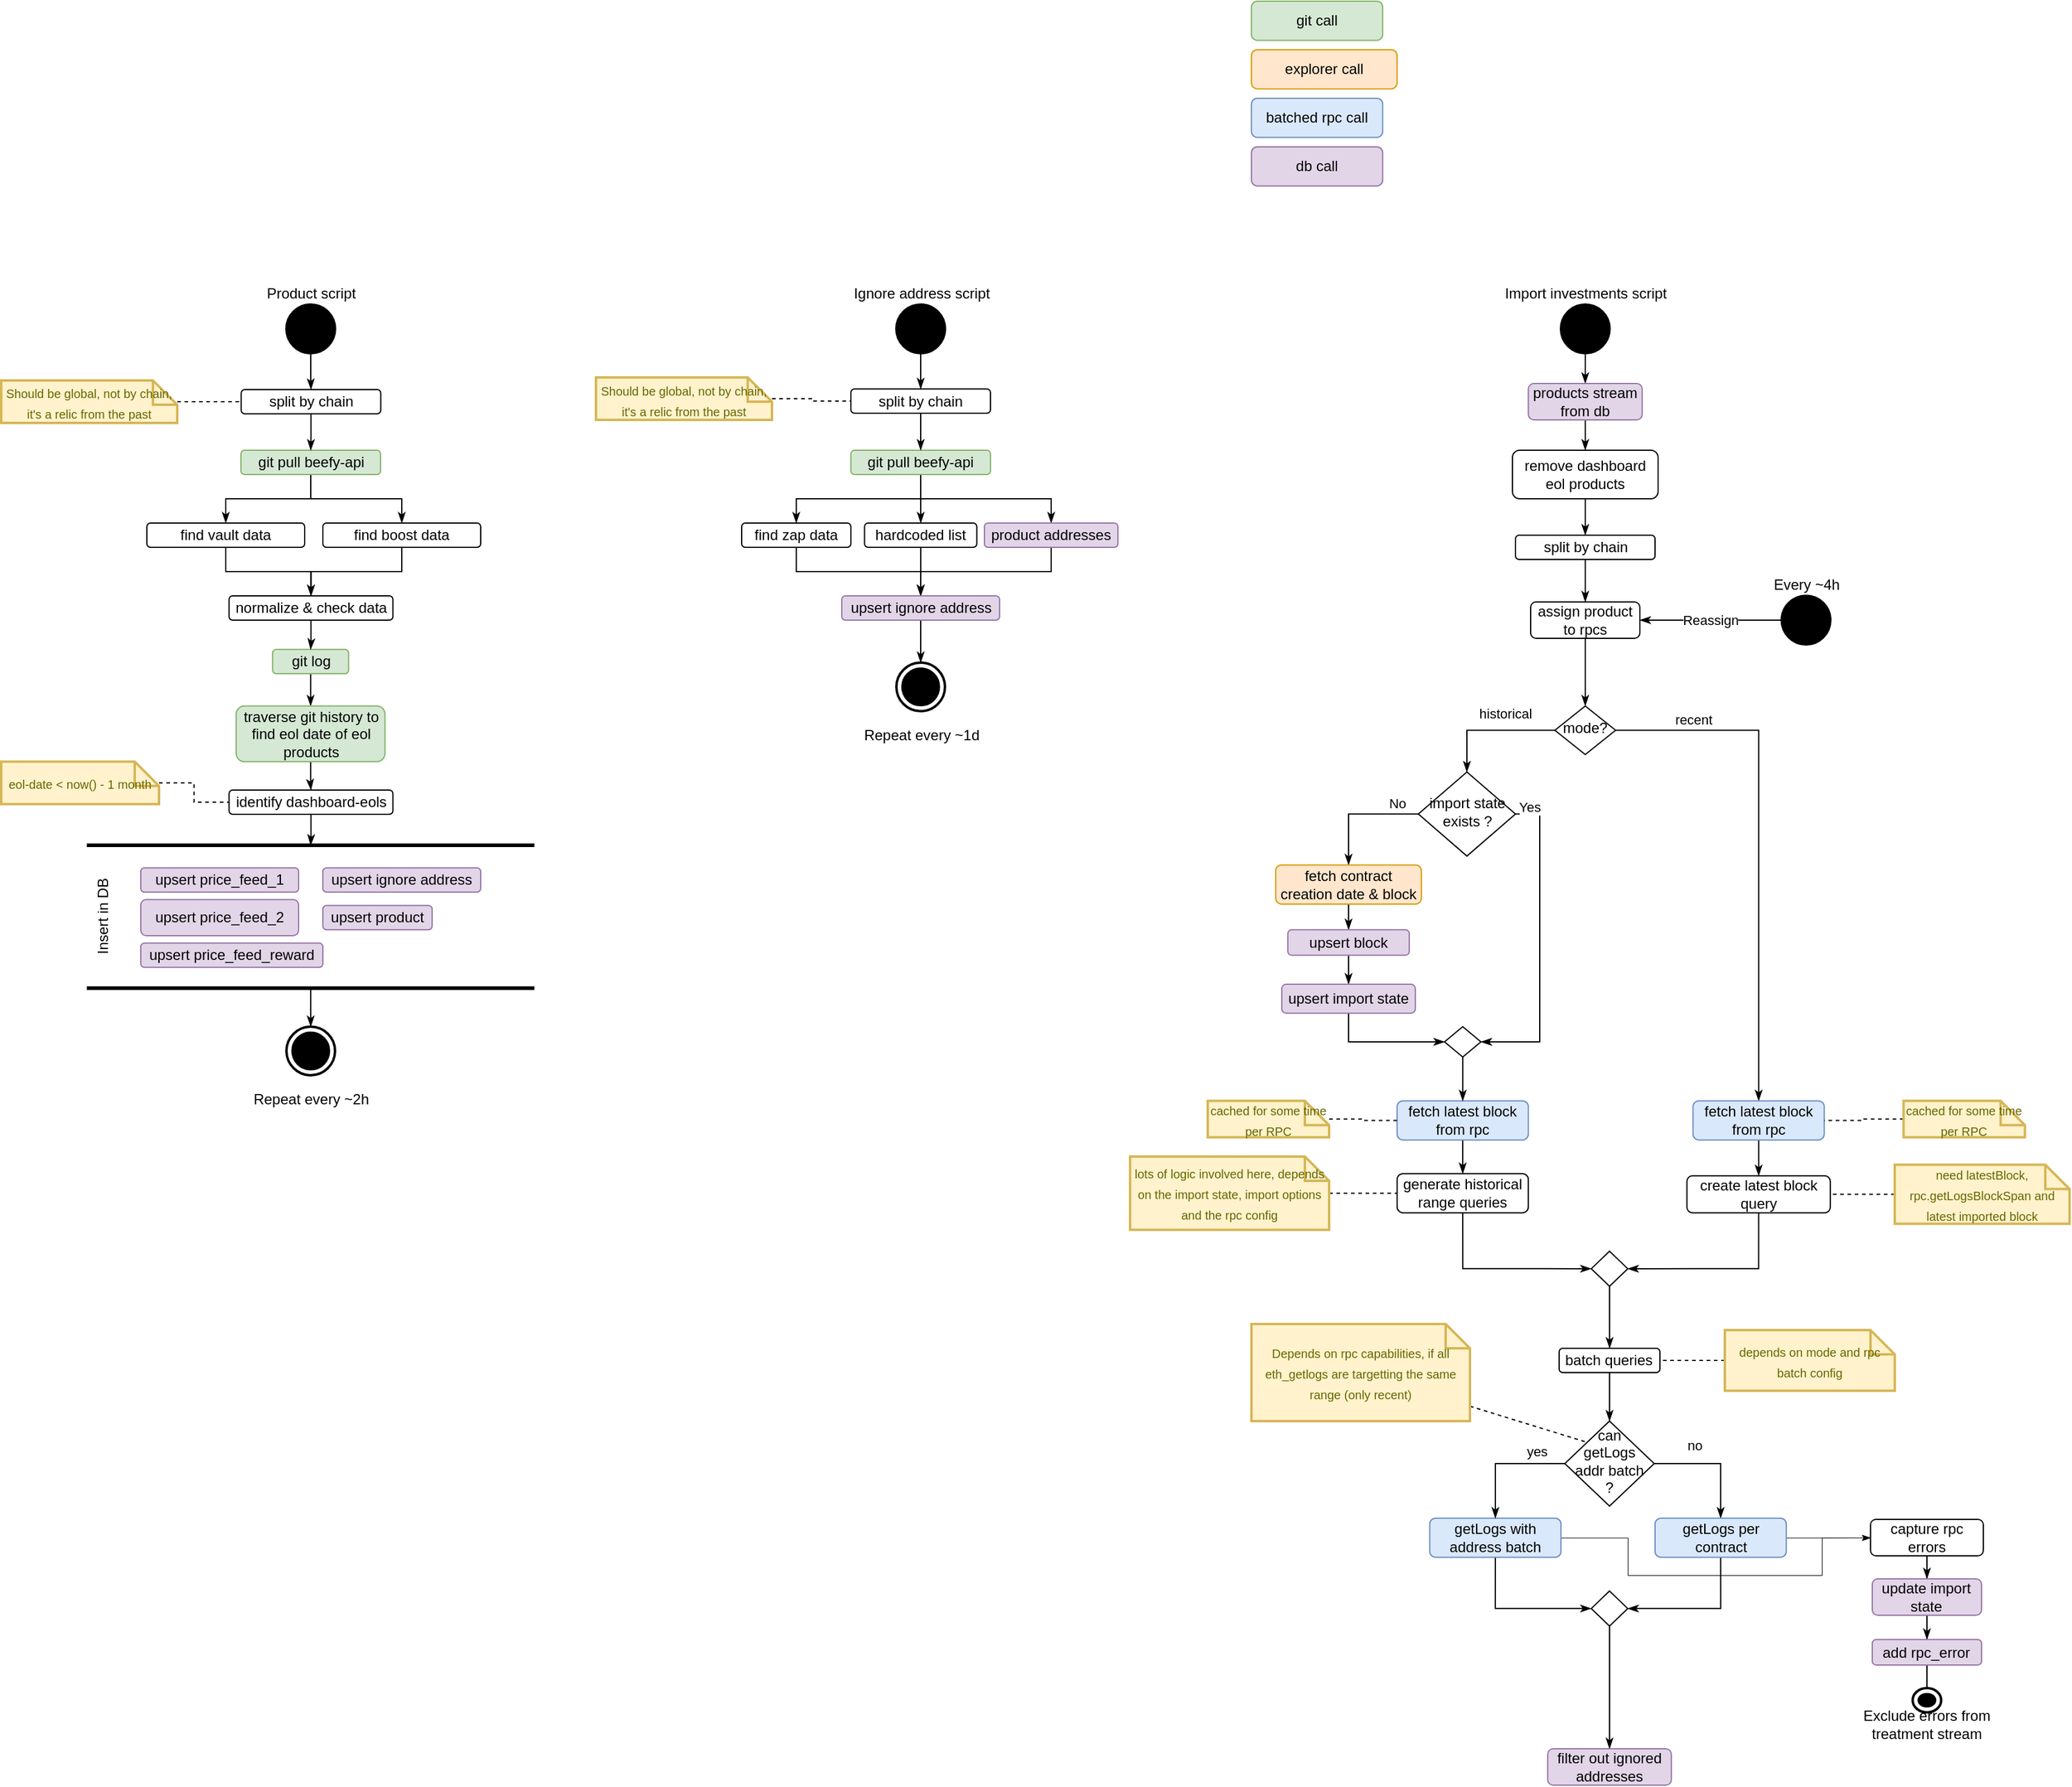 <mxfile version="21.2.1" type="github">
  <diagram id="C5RBs43oDa-KdzZeNtuy" name="Page-1">
    <mxGraphModel dx="1887" dy="1893" grid="1" gridSize="10" guides="1" tooltips="1" connect="1" arrows="1" fold="1" page="1" pageScale="1" pageWidth="827" pageHeight="1169" math="0" shadow="0">
      <root>
        <mxCell id="WIyWlLk6GJQsqaUBKTNV-0" />
        <mxCell id="WIyWlLk6GJQsqaUBKTNV-1" parent="WIyWlLk6GJQsqaUBKTNV-0" />
        <mxCell id="ZiqXiyuxJ9c71-WuivR--42" style="edgeStyle=orthogonalEdgeStyle;rounded=0;orthogonalLoop=1;jettySize=auto;html=1;endArrow=classicThin;endFill=1;" edge="1" parent="WIyWlLk6GJQsqaUBKTNV-1" source="ZiqXiyuxJ9c71-WuivR--5" target="ZiqXiyuxJ9c71-WuivR--52">
          <mxGeometry relative="1" as="geometry">
            <mxPoint x="80" y="80" as="targetPoint" />
          </mxGeometry>
        </mxCell>
        <mxCell id="ZiqXiyuxJ9c71-WuivR--5" value="Product script" style="shape=ellipse;html=1;fillColor=strokeColor;strokeWidth=2;verticalLabelPosition=top;verticalAlignment=top;perimeter=ellipsePerimeter;labelPosition=center;align=center;verticalAlign=bottom;" vertex="1" parent="WIyWlLk6GJQsqaUBKTNV-1">
          <mxGeometry x="-55" width="40" height="40" as="geometry" />
        </mxCell>
        <mxCell id="ZiqXiyuxJ9c71-WuivR--6" value="upsert product" style="rounded=1;whiteSpace=wrap;html=1;fontSize=12;glass=0;strokeWidth=1;shadow=0;fillColor=#e1d5e7;strokeColor=#9673a6;" vertex="1" parent="WIyWlLk6GJQsqaUBKTNV-1">
          <mxGeometry x="-25" y="495.12" width="90" height="20" as="geometry" />
        </mxCell>
        <mxCell id="ZiqXiyuxJ9c71-WuivR--87" style="edgeStyle=orthogonalEdgeStyle;shape=connector;rounded=0;orthogonalLoop=1;jettySize=auto;html=1;labelBackgroundColor=default;strokeColor=default;fontFamily=Helvetica;fontSize=11;fontColor=default;endArrow=classicThin;endFill=1;" edge="1" parent="WIyWlLk6GJQsqaUBKTNV-1" source="ZiqXiyuxJ9c71-WuivR--8" target="ZiqXiyuxJ9c71-WuivR--10">
          <mxGeometry relative="1" as="geometry" />
        </mxCell>
        <mxCell id="ZiqXiyuxJ9c71-WuivR--88" style="edgeStyle=orthogonalEdgeStyle;shape=connector;rounded=0;orthogonalLoop=1;jettySize=auto;html=1;labelBackgroundColor=default;strokeColor=default;fontFamily=Helvetica;fontSize=11;fontColor=default;endArrow=classicThin;endFill=1;" edge="1" parent="WIyWlLk6GJQsqaUBKTNV-1" source="ZiqXiyuxJ9c71-WuivR--8" target="ZiqXiyuxJ9c71-WuivR--27">
          <mxGeometry relative="1" as="geometry" />
        </mxCell>
        <mxCell id="ZiqXiyuxJ9c71-WuivR--8" value="git pull beefy-api" style="rounded=1;whiteSpace=wrap;html=1;fontSize=12;glass=0;strokeWidth=1;shadow=0;fillColor=#d5e8d4;strokeColor=#82b366;" vertex="1" parent="WIyWlLk6GJQsqaUBKTNV-1">
          <mxGeometry x="-92.5" y="120" width="115" height="20" as="geometry" />
        </mxCell>
        <mxCell id="ZiqXiyuxJ9c71-WuivR--94" style="edgeStyle=orthogonalEdgeStyle;shape=connector;rounded=0;orthogonalLoop=1;jettySize=auto;html=1;labelBackgroundColor=default;strokeColor=default;fontFamily=Helvetica;fontSize=11;fontColor=default;endArrow=classicThin;endFill=1;" edge="1" parent="WIyWlLk6GJQsqaUBKTNV-1" source="ZiqXiyuxJ9c71-WuivR--10" target="ZiqXiyuxJ9c71-WuivR--90">
          <mxGeometry relative="1" as="geometry" />
        </mxCell>
        <mxCell id="ZiqXiyuxJ9c71-WuivR--10" value="find vault data" style="rounded=1;whiteSpace=wrap;html=1;fontSize=12;glass=0;strokeWidth=1;shadow=0;" vertex="1" parent="WIyWlLk6GJQsqaUBKTNV-1">
          <mxGeometry x="-170" y="180" width="130" height="20" as="geometry" />
        </mxCell>
        <mxCell id="ZiqXiyuxJ9c71-WuivR--16" value="upsert&amp;nbsp;price_feed_1" style="rounded=1;whiteSpace=wrap;html=1;fontSize=12;glass=0;strokeWidth=1;shadow=0;fillColor=#e1d5e7;strokeColor=#9673a6;" vertex="1" parent="WIyWlLk6GJQsqaUBKTNV-1">
          <mxGeometry x="-175" y="464.12" width="130" height="20" as="geometry" />
        </mxCell>
        <mxCell id="ZiqXiyuxJ9c71-WuivR--41" style="edgeStyle=orthogonalEdgeStyle;rounded=0;orthogonalLoop=1;jettySize=auto;html=1;endArrow=classicThin;endFill=1;" edge="1" parent="WIyWlLk6GJQsqaUBKTNV-1" source="ZiqXiyuxJ9c71-WuivR--19" target="ZiqXiyuxJ9c71-WuivR--39">
          <mxGeometry relative="1" as="geometry" />
        </mxCell>
        <mxCell id="ZiqXiyuxJ9c71-WuivR--19" value="Insert in DB" style="html=1;shape=mxgraph.sysml.actPart;strokeWidth=3;verticalAlign=top;rotation=-90;whiteSpace=wrap;" vertex="1" parent="WIyWlLk6GJQsqaUBKTNV-1">
          <mxGeometry x="-93.94" y="320" width="117.65" height="368.75" as="geometry" />
        </mxCell>
        <mxCell id="ZiqXiyuxJ9c71-WuivR--20" value="upsert&amp;nbsp;price_feed_2" style="rounded=1;whiteSpace=wrap;html=1;fontSize=12;glass=0;strokeWidth=1;shadow=0;fillColor=#e1d5e7;strokeColor=#9673a6;" vertex="1" parent="WIyWlLk6GJQsqaUBKTNV-1">
          <mxGeometry x="-175" y="490.24" width="130" height="29.76" as="geometry" />
        </mxCell>
        <mxCell id="ZiqXiyuxJ9c71-WuivR--23" value="upsert price_feed_reward" style="rounded=1;whiteSpace=wrap;html=1;fontSize=12;glass=0;strokeWidth=1;shadow=0;fillColor=#e1d5e7;strokeColor=#9673a6;" vertex="1" parent="WIyWlLk6GJQsqaUBKTNV-1">
          <mxGeometry x="-175" y="526.12" width="150" height="20" as="geometry" />
        </mxCell>
        <mxCell id="ZiqXiyuxJ9c71-WuivR--24" value="upsert ignore address" style="rounded=1;whiteSpace=wrap;html=1;fontSize=12;glass=0;strokeWidth=1;shadow=0;fillColor=#e1d5e7;strokeColor=#9673a6;" vertex="1" parent="WIyWlLk6GJQsqaUBKTNV-1">
          <mxGeometry x="-25" y="464.12" width="130" height="20" as="geometry" />
        </mxCell>
        <mxCell id="ZiqXiyuxJ9c71-WuivR--93" style="edgeStyle=orthogonalEdgeStyle;shape=connector;rounded=0;orthogonalLoop=1;jettySize=auto;html=1;labelBackgroundColor=default;strokeColor=default;fontFamily=Helvetica;fontSize=11;fontColor=default;endArrow=classicThin;endFill=1;" edge="1" parent="WIyWlLk6GJQsqaUBKTNV-1" source="ZiqXiyuxJ9c71-WuivR--27" target="ZiqXiyuxJ9c71-WuivR--90">
          <mxGeometry relative="1" as="geometry" />
        </mxCell>
        <mxCell id="ZiqXiyuxJ9c71-WuivR--27" value="find boost data" style="rounded=1;whiteSpace=wrap;html=1;fontSize=12;glass=0;strokeWidth=1;shadow=0;" vertex="1" parent="WIyWlLk6GJQsqaUBKTNV-1">
          <mxGeometry x="-25" y="180" width="130" height="20" as="geometry" />
        </mxCell>
        <mxCell id="ZiqXiyuxJ9c71-WuivR--40" style="edgeStyle=orthogonalEdgeStyle;rounded=0;orthogonalLoop=1;jettySize=auto;html=1;endArrow=classicThin;endFill=1;" edge="1" parent="WIyWlLk6GJQsqaUBKTNV-1" source="ZiqXiyuxJ9c71-WuivR--89" target="ZiqXiyuxJ9c71-WuivR--78">
          <mxGeometry relative="1" as="geometry">
            <mxPoint x="-35" y="350" as="sourcePoint" />
          </mxGeometry>
        </mxCell>
        <mxCell id="ZiqXiyuxJ9c71-WuivR--39" value="Repeat every ~2h" style="html=1;shape=mxgraph.sysml.actFinal;strokeWidth=2;verticalLabelPosition=bottom;verticalAlignment=top;" vertex="1" parent="WIyWlLk6GJQsqaUBKTNV-1">
          <mxGeometry x="-55.0" y="595" width="40" height="40" as="geometry" />
        </mxCell>
        <mxCell id="ZiqXiyuxJ9c71-WuivR--57" style="edgeStyle=orthogonalEdgeStyle;rounded=0;orthogonalLoop=1;jettySize=auto;html=1;endArrow=classicThin;endFill=1;" edge="1" parent="WIyWlLk6GJQsqaUBKTNV-1" source="ZiqXiyuxJ9c71-WuivR--45" target="ZiqXiyuxJ9c71-WuivR--54">
          <mxGeometry relative="1" as="geometry" />
        </mxCell>
        <mxCell id="ZiqXiyuxJ9c71-WuivR--45" value="Ignore address script" style="shape=ellipse;html=1;fillColor=strokeColor;strokeWidth=2;verticalLabelPosition=top;verticalAlignment=top;perimeter=ellipsePerimeter;labelPosition=center;align=center;verticalAlign=bottom;" vertex="1" parent="WIyWlLk6GJQsqaUBKTNV-1">
          <mxGeometry x="447.5" width="40" height="40" as="geometry" />
        </mxCell>
        <mxCell id="ZiqXiyuxJ9c71-WuivR--61" style="edgeStyle=orthogonalEdgeStyle;shape=connector;rounded=0;orthogonalLoop=1;jettySize=auto;html=1;labelBackgroundColor=default;strokeColor=default;fontFamily=Helvetica;fontSize=11;fontColor=default;endArrow=classicThin;endFill=1;" edge="1" parent="WIyWlLk6GJQsqaUBKTNV-1" source="ZiqXiyuxJ9c71-WuivR--46" target="ZiqXiyuxJ9c71-WuivR--59">
          <mxGeometry relative="1" as="geometry" />
        </mxCell>
        <mxCell id="ZiqXiyuxJ9c71-WuivR--62" style="edgeStyle=orthogonalEdgeStyle;shape=connector;rounded=0;orthogonalLoop=1;jettySize=auto;html=1;labelBackgroundColor=default;strokeColor=default;fontFamily=Helvetica;fontSize=11;fontColor=default;endArrow=classicThin;endFill=1;" edge="1" parent="WIyWlLk6GJQsqaUBKTNV-1" source="ZiqXiyuxJ9c71-WuivR--46" target="ZiqXiyuxJ9c71-WuivR--60">
          <mxGeometry relative="1" as="geometry" />
        </mxCell>
        <mxCell id="ZiqXiyuxJ9c71-WuivR--64" style="edgeStyle=orthogonalEdgeStyle;shape=connector;rounded=0;orthogonalLoop=1;jettySize=auto;html=1;labelBackgroundColor=default;strokeColor=default;fontFamily=Helvetica;fontSize=11;fontColor=default;endArrow=classicThin;endFill=1;" edge="1" parent="WIyWlLk6GJQsqaUBKTNV-1" source="ZiqXiyuxJ9c71-WuivR--46" target="ZiqXiyuxJ9c71-WuivR--63">
          <mxGeometry relative="1" as="geometry" />
        </mxCell>
        <mxCell id="ZiqXiyuxJ9c71-WuivR--46" value="git pull beefy-api" style="rounded=1;whiteSpace=wrap;html=1;fontSize=12;glass=0;strokeWidth=1;shadow=0;fillColor=#d5e8d4;strokeColor=#82b366;" vertex="1" parent="WIyWlLk6GJQsqaUBKTNV-1">
          <mxGeometry x="410" y="120" width="115" height="20" as="geometry" />
        </mxCell>
        <mxCell id="ZiqXiyuxJ9c71-WuivR--51" style="edgeStyle=orthogonalEdgeStyle;rounded=0;orthogonalLoop=1;jettySize=auto;html=1;endArrow=none;endFill=0;dashed=1;" edge="1" parent="WIyWlLk6GJQsqaUBKTNV-1" source="ZiqXiyuxJ9c71-WuivR--131" target="ZiqXiyuxJ9c71-WuivR--52">
          <mxGeometry relative="1" as="geometry">
            <mxPoint x="-140" y="79.5" as="sourcePoint" />
            <mxPoint x="-303.6" y="272.805" as="targetPoint" />
          </mxGeometry>
        </mxCell>
        <mxCell id="ZiqXiyuxJ9c71-WuivR--53" style="edgeStyle=orthogonalEdgeStyle;rounded=0;orthogonalLoop=1;jettySize=auto;html=1;endArrow=classicThin;endFill=1;" edge="1" parent="WIyWlLk6GJQsqaUBKTNV-1" source="ZiqXiyuxJ9c71-WuivR--52" target="ZiqXiyuxJ9c71-WuivR--8">
          <mxGeometry relative="1" as="geometry" />
        </mxCell>
        <mxCell id="ZiqXiyuxJ9c71-WuivR--52" value="split by chain" style="rounded=1;whiteSpace=wrap;html=1;fontSize=12;glass=0;strokeWidth=1;shadow=0;" vertex="1" parent="WIyWlLk6GJQsqaUBKTNV-1">
          <mxGeometry x="-92.29" y="70" width="115" height="20" as="geometry" />
        </mxCell>
        <mxCell id="ZiqXiyuxJ9c71-WuivR--58" style="edgeStyle=orthogonalEdgeStyle;rounded=0;orthogonalLoop=1;jettySize=auto;html=1;endArrow=classicThin;endFill=1;" edge="1" parent="WIyWlLk6GJQsqaUBKTNV-1" source="ZiqXiyuxJ9c71-WuivR--54" target="ZiqXiyuxJ9c71-WuivR--46">
          <mxGeometry relative="1" as="geometry" />
        </mxCell>
        <mxCell id="ZiqXiyuxJ9c71-WuivR--54" value="split by chain" style="rounded=1;whiteSpace=wrap;html=1;fontSize=12;glass=0;strokeWidth=1;shadow=0;" vertex="1" parent="WIyWlLk6GJQsqaUBKTNV-1">
          <mxGeometry x="410" y="69.5" width="115" height="20" as="geometry" />
        </mxCell>
        <mxCell id="ZiqXiyuxJ9c71-WuivR--56" style="edgeStyle=orthogonalEdgeStyle;rounded=0;orthogonalLoop=1;jettySize=auto;html=1;endArrow=none;endFill=0;dashed=1;" edge="1" parent="WIyWlLk6GJQsqaUBKTNV-1" source="ZiqXiyuxJ9c71-WuivR--133" target="ZiqXiyuxJ9c71-WuivR--54">
          <mxGeometry relative="1" as="geometry">
            <mxPoint x="380" y="79.5" as="sourcePoint" />
          </mxGeometry>
        </mxCell>
        <mxCell id="ZiqXiyuxJ9c71-WuivR--66" style="edgeStyle=orthogonalEdgeStyle;shape=connector;rounded=0;orthogonalLoop=1;jettySize=auto;html=1;labelBackgroundColor=default;strokeColor=default;fontFamily=Helvetica;fontSize=11;fontColor=default;endArrow=classicThin;endFill=1;" edge="1" parent="WIyWlLk6GJQsqaUBKTNV-1" source="ZiqXiyuxJ9c71-WuivR--59" target="ZiqXiyuxJ9c71-WuivR--65">
          <mxGeometry relative="1" as="geometry" />
        </mxCell>
        <mxCell id="ZiqXiyuxJ9c71-WuivR--59" value="find zap data" style="rounded=1;whiteSpace=wrap;html=1;fontSize=12;glass=0;strokeWidth=1;shadow=0;" vertex="1" parent="WIyWlLk6GJQsqaUBKTNV-1">
          <mxGeometry x="320" y="180" width="90" height="20" as="geometry" />
        </mxCell>
        <mxCell id="ZiqXiyuxJ9c71-WuivR--67" style="edgeStyle=orthogonalEdgeStyle;shape=connector;rounded=0;orthogonalLoop=1;jettySize=auto;html=1;labelBackgroundColor=default;strokeColor=default;fontFamily=Helvetica;fontSize=11;fontColor=default;endArrow=classicThin;endFill=1;" edge="1" parent="WIyWlLk6GJQsqaUBKTNV-1" source="ZiqXiyuxJ9c71-WuivR--60" target="ZiqXiyuxJ9c71-WuivR--65">
          <mxGeometry relative="1" as="geometry" />
        </mxCell>
        <mxCell id="ZiqXiyuxJ9c71-WuivR--60" value="hardcoded list" style="rounded=1;whiteSpace=wrap;html=1;fontSize=12;glass=0;strokeWidth=1;shadow=0;" vertex="1" parent="WIyWlLk6GJQsqaUBKTNV-1">
          <mxGeometry x="421.25" y="180" width="92.5" height="20" as="geometry" />
        </mxCell>
        <mxCell id="ZiqXiyuxJ9c71-WuivR--68" style="edgeStyle=orthogonalEdgeStyle;shape=connector;rounded=0;orthogonalLoop=1;jettySize=auto;html=1;labelBackgroundColor=default;strokeColor=default;fontFamily=Helvetica;fontSize=11;fontColor=default;endArrow=classicThin;endFill=1;" edge="1" parent="WIyWlLk6GJQsqaUBKTNV-1" source="ZiqXiyuxJ9c71-WuivR--63" target="ZiqXiyuxJ9c71-WuivR--65">
          <mxGeometry relative="1" as="geometry" />
        </mxCell>
        <mxCell id="ZiqXiyuxJ9c71-WuivR--63" value="product addresses" style="rounded=1;whiteSpace=wrap;html=1;fontSize=12;glass=0;strokeWidth=1;shadow=0;fillColor=#e1d5e7;strokeColor=#9673a6;" vertex="1" parent="WIyWlLk6GJQsqaUBKTNV-1">
          <mxGeometry x="520" y="180" width="110" height="20" as="geometry" />
        </mxCell>
        <mxCell id="ZiqXiyuxJ9c71-WuivR--70" style="edgeStyle=orthogonalEdgeStyle;shape=connector;rounded=0;orthogonalLoop=1;jettySize=auto;html=1;labelBackgroundColor=default;strokeColor=default;fontFamily=Helvetica;fontSize=11;fontColor=default;endArrow=classicThin;endFill=1;" edge="1" parent="WIyWlLk6GJQsqaUBKTNV-1" source="ZiqXiyuxJ9c71-WuivR--65" target="ZiqXiyuxJ9c71-WuivR--69">
          <mxGeometry relative="1" as="geometry" />
        </mxCell>
        <mxCell id="ZiqXiyuxJ9c71-WuivR--65" value="upsert ignore address" style="rounded=1;whiteSpace=wrap;html=1;fontSize=12;glass=0;strokeWidth=1;shadow=0;fillColor=#e1d5e7;strokeColor=#9673a6;" vertex="1" parent="WIyWlLk6GJQsqaUBKTNV-1">
          <mxGeometry x="402.5" y="240" width="130" height="20" as="geometry" />
        </mxCell>
        <mxCell id="ZiqXiyuxJ9c71-WuivR--69" value="Repeat every ~1d" style="html=1;shape=mxgraph.sysml.actFinal;strokeWidth=2;verticalLabelPosition=bottom;verticalAlignment=top;" vertex="1" parent="WIyWlLk6GJQsqaUBKTNV-1">
          <mxGeometry x="447.5" y="295" width="40" height="40" as="geometry" />
        </mxCell>
        <mxCell id="ZiqXiyuxJ9c71-WuivR--95" style="edgeStyle=orthogonalEdgeStyle;shape=connector;rounded=0;orthogonalLoop=1;jettySize=auto;html=1;labelBackgroundColor=default;strokeColor=default;fontFamily=Helvetica;fontSize=11;fontColor=default;endArrow=classicThin;endFill=1;" edge="1" parent="WIyWlLk6GJQsqaUBKTNV-1" source="ZiqXiyuxJ9c71-WuivR--73" target="ZiqXiyuxJ9c71-WuivR--75">
          <mxGeometry relative="1" as="geometry" />
        </mxCell>
        <mxCell id="ZiqXiyuxJ9c71-WuivR--73" value="Import investments script" style="shape=ellipse;html=1;fillColor=strokeColor;strokeWidth=2;verticalLabelPosition=top;verticalAlignment=top;perimeter=ellipsePerimeter;labelPosition=center;align=center;verticalAlign=bottom;" vertex="1" parent="WIyWlLk6GJQsqaUBKTNV-1">
          <mxGeometry x="995" width="40" height="40" as="geometry" />
        </mxCell>
        <mxCell id="ZiqXiyuxJ9c71-WuivR--101" value="historical" style="edgeStyle=orthogonalEdgeStyle;shape=connector;rounded=0;orthogonalLoop=1;jettySize=auto;html=1;labelBackgroundColor=default;strokeColor=default;fontFamily=Helvetica;fontSize=11;fontColor=default;endArrow=classicThin;endFill=1;" edge="1" parent="WIyWlLk6GJQsqaUBKTNV-1" source="ZiqXiyuxJ9c71-WuivR--74" target="ZiqXiyuxJ9c71-WuivR--98">
          <mxGeometry x="-0.235" y="-14" relative="1" as="geometry">
            <mxPoint as="offset" />
          </mxGeometry>
        </mxCell>
        <mxCell id="ZiqXiyuxJ9c71-WuivR--102" style="edgeStyle=orthogonalEdgeStyle;shape=connector;rounded=0;orthogonalLoop=1;jettySize=auto;html=1;labelBackgroundColor=default;strokeColor=default;fontFamily=Helvetica;fontSize=11;fontColor=default;endArrow=classicThin;endFill=1;" edge="1" parent="WIyWlLk6GJQsqaUBKTNV-1" source="ZiqXiyuxJ9c71-WuivR--74" target="ZiqXiyuxJ9c71-WuivR--119">
          <mxGeometry relative="1" as="geometry">
            <mxPoint x="1150" y="370.74" as="targetPoint" />
          </mxGeometry>
        </mxCell>
        <mxCell id="ZiqXiyuxJ9c71-WuivR--105" value="recent" style="edgeLabel;html=1;align=center;verticalAlign=middle;resizable=0;points=[];fontSize=11;fontFamily=Helvetica;fontColor=default;" vertex="1" connectable="0" parent="ZiqXiyuxJ9c71-WuivR--102">
          <mxGeometry x="-0.295" y="-3" relative="1" as="geometry">
            <mxPoint x="-51" y="-40" as="offset" />
          </mxGeometry>
        </mxCell>
        <mxCell id="ZiqXiyuxJ9c71-WuivR--74" value="mode?" style="rhombus;whiteSpace=wrap;html=1;shadow=0;fontFamily=Helvetica;fontSize=12;align=center;strokeWidth=1;spacing=6;spacingTop=-4;" vertex="1" parent="WIyWlLk6GJQsqaUBKTNV-1">
          <mxGeometry x="990" y="330.74" width="50" height="40" as="geometry" />
        </mxCell>
        <mxCell id="ZiqXiyuxJ9c71-WuivR--96" style="edgeStyle=orthogonalEdgeStyle;shape=connector;rounded=0;orthogonalLoop=1;jettySize=auto;html=1;labelBackgroundColor=default;strokeColor=default;fontFamily=Helvetica;fontSize=11;fontColor=default;endArrow=classicThin;endFill=1;" edge="1" parent="WIyWlLk6GJQsqaUBKTNV-1" source="ZiqXiyuxJ9c71-WuivR--75" target="ZiqXiyuxJ9c71-WuivR--77">
          <mxGeometry relative="1" as="geometry" />
        </mxCell>
        <mxCell id="ZiqXiyuxJ9c71-WuivR--75" value="products stream from db" style="rounded=1;whiteSpace=wrap;html=1;fontSize=12;glass=0;strokeWidth=1;shadow=0;fillColor=#e1d5e7;strokeColor=#9673a6;" vertex="1" parent="WIyWlLk6GJQsqaUBKTNV-1">
          <mxGeometry x="968.13" y="65" width="93.75" height="30" as="geometry" />
        </mxCell>
        <mxCell id="ZiqXiyuxJ9c71-WuivR--100" style="edgeStyle=orthogonalEdgeStyle;shape=connector;rounded=0;orthogonalLoop=1;jettySize=auto;html=1;labelBackgroundColor=default;strokeColor=default;fontFamily=Helvetica;fontSize=11;fontColor=default;endArrow=classicThin;endFill=1;" edge="1" parent="WIyWlLk6GJQsqaUBKTNV-1" source="ZiqXiyuxJ9c71-WuivR--76" target="ZiqXiyuxJ9c71-WuivR--112">
          <mxGeometry relative="1" as="geometry" />
        </mxCell>
        <mxCell id="ZiqXiyuxJ9c71-WuivR--76" value="split by chain" style="rounded=1;whiteSpace=wrap;html=1;fontSize=12;glass=0;strokeWidth=1;shadow=0;" vertex="1" parent="WIyWlLk6GJQsqaUBKTNV-1">
          <mxGeometry x="957.51" y="190" width="115" height="20" as="geometry" />
        </mxCell>
        <mxCell id="ZiqXiyuxJ9c71-WuivR--97" style="edgeStyle=orthogonalEdgeStyle;shape=connector;rounded=0;orthogonalLoop=1;jettySize=auto;html=1;labelBackgroundColor=default;strokeColor=default;fontFamily=Helvetica;fontSize=11;fontColor=default;endArrow=classicThin;endFill=1;" edge="1" parent="WIyWlLk6GJQsqaUBKTNV-1" source="ZiqXiyuxJ9c71-WuivR--77" target="ZiqXiyuxJ9c71-WuivR--76">
          <mxGeometry relative="1" as="geometry" />
        </mxCell>
        <mxCell id="ZiqXiyuxJ9c71-WuivR--77" value="remove dashboard eol products" style="rounded=1;whiteSpace=wrap;html=1;fontSize=12;glass=0;strokeWidth=1;shadow=0;" vertex="1" parent="WIyWlLk6GJQsqaUBKTNV-1">
          <mxGeometry x="955" y="120" width="120" height="40" as="geometry" />
        </mxCell>
        <mxCell id="ZiqXiyuxJ9c71-WuivR--79" style="edgeStyle=orthogonalEdgeStyle;shape=connector;rounded=0;orthogonalLoop=1;jettySize=auto;html=1;labelBackgroundColor=default;strokeColor=default;fontFamily=Helvetica;fontSize=11;fontColor=default;endArrow=classicThin;endFill=1;" edge="1" parent="WIyWlLk6GJQsqaUBKTNV-1" source="ZiqXiyuxJ9c71-WuivR--78" target="ZiqXiyuxJ9c71-WuivR--19">
          <mxGeometry relative="1" as="geometry" />
        </mxCell>
        <mxCell id="ZiqXiyuxJ9c71-WuivR--78" value="identify dashboard-eols" style="rounded=1;whiteSpace=wrap;html=1;fontSize=12;glass=0;strokeWidth=1;shadow=0;" vertex="1" parent="WIyWlLk6GJQsqaUBKTNV-1">
          <mxGeometry x="-102.29" y="400" width="135" height="20" as="geometry" />
        </mxCell>
        <mxCell id="ZiqXiyuxJ9c71-WuivR--81" style="edgeStyle=orthogonalEdgeStyle;shape=connector;rounded=0;orthogonalLoop=1;jettySize=auto;html=1;labelBackgroundColor=default;strokeColor=default;fontFamily=Helvetica;fontSize=11;fontColor=default;endArrow=none;endFill=0;dashed=1;" edge="1" parent="WIyWlLk6GJQsqaUBKTNV-1" source="ZiqXiyuxJ9c71-WuivR--80" target="ZiqXiyuxJ9c71-WuivR--78">
          <mxGeometry relative="1" as="geometry" />
        </mxCell>
        <mxCell id="ZiqXiyuxJ9c71-WuivR--80" value="&lt;font size=&quot;1&quot;&gt;eol-date &amp;lt; now() - 1 month&lt;/font&gt;" style="shape=note;strokeWidth=2;fontSize=14;size=20;whiteSpace=wrap;html=1;fillColor=#fff2cc;strokeColor=#d6b656;fontColor=#666600;" vertex="1" parent="WIyWlLk6GJQsqaUBKTNV-1">
          <mxGeometry x="-290" y="376.62" width="130" height="35" as="geometry" />
        </mxCell>
        <mxCell id="ZiqXiyuxJ9c71-WuivR--91" style="edgeStyle=orthogonalEdgeStyle;shape=connector;rounded=0;orthogonalLoop=1;jettySize=auto;html=1;labelBackgroundColor=default;strokeColor=default;fontFamily=Helvetica;fontSize=11;fontColor=default;endArrow=classicThin;endFill=1;" edge="1" parent="WIyWlLk6GJQsqaUBKTNV-1" source="ZiqXiyuxJ9c71-WuivR--86" target="ZiqXiyuxJ9c71-WuivR--89">
          <mxGeometry relative="1" as="geometry" />
        </mxCell>
        <mxCell id="ZiqXiyuxJ9c71-WuivR--86" value="git log" style="rounded=1;whiteSpace=wrap;html=1;fontSize=12;glass=0;strokeWidth=1;shadow=0;fillColor=#d5e8d4;strokeColor=#82b366;" vertex="1" parent="WIyWlLk6GJQsqaUBKTNV-1">
          <mxGeometry x="-66.43" y="284.12" width="62.62" height="20" as="geometry" />
        </mxCell>
        <mxCell id="ZiqXiyuxJ9c71-WuivR--89" value="traverse git history to find eol date of eol products" style="rounded=1;whiteSpace=wrap;html=1;fontSize=12;glass=0;strokeWidth=1;shadow=0;fillColor=#d5e8d4;strokeColor=#82b366;" vertex="1" parent="WIyWlLk6GJQsqaUBKTNV-1">
          <mxGeometry x="-96.43" y="330.74" width="122.62" height="45.88" as="geometry" />
        </mxCell>
        <mxCell id="ZiqXiyuxJ9c71-WuivR--92" style="edgeStyle=orthogonalEdgeStyle;shape=connector;rounded=0;orthogonalLoop=1;jettySize=auto;html=1;labelBackgroundColor=default;strokeColor=default;fontFamily=Helvetica;fontSize=11;fontColor=default;endArrow=classicThin;endFill=1;" edge="1" parent="WIyWlLk6GJQsqaUBKTNV-1" source="ZiqXiyuxJ9c71-WuivR--90" target="ZiqXiyuxJ9c71-WuivR--86">
          <mxGeometry relative="1" as="geometry" />
        </mxCell>
        <mxCell id="ZiqXiyuxJ9c71-WuivR--90" value="normalize &amp;amp; check data" style="rounded=1;whiteSpace=wrap;html=1;fontSize=12;glass=0;strokeWidth=1;shadow=0;" vertex="1" parent="WIyWlLk6GJQsqaUBKTNV-1">
          <mxGeometry x="-102.29" y="240" width="135" height="20" as="geometry" />
        </mxCell>
        <mxCell id="ZiqXiyuxJ9c71-WuivR--125" style="edgeStyle=orthogonalEdgeStyle;shape=connector;rounded=0;orthogonalLoop=1;jettySize=auto;html=1;labelBackgroundColor=default;strokeColor=default;fontFamily=Helvetica;fontSize=11;fontColor=default;endArrow=classicThin;endFill=1;exitX=1;exitY=0.5;exitDx=0;exitDy=0;entryX=1;entryY=0.5;entryDx=0;entryDy=0;" edge="1" parent="WIyWlLk6GJQsqaUBKTNV-1" source="ZiqXiyuxJ9c71-WuivR--98" target="ZiqXiyuxJ9c71-WuivR--142">
          <mxGeometry relative="1" as="geometry" />
        </mxCell>
        <mxCell id="ZiqXiyuxJ9c71-WuivR--126" value="Yes" style="edgeLabel;html=1;align=center;verticalAlign=middle;resizable=0;points=[];fontSize=11;fontFamily=Helvetica;fontColor=default;" vertex="1" connectable="0" parent="ZiqXiyuxJ9c71-WuivR--125">
          <mxGeometry x="-0.772" y="2" relative="1" as="geometry">
            <mxPoint x="-11" y="-15" as="offset" />
          </mxGeometry>
        </mxCell>
        <mxCell id="ZiqXiyuxJ9c71-WuivR--136" style="edgeStyle=orthogonalEdgeStyle;shape=connector;rounded=0;orthogonalLoop=1;jettySize=auto;html=1;exitX=0;exitY=0.5;exitDx=0;exitDy=0;labelBackgroundColor=default;strokeColor=default;fontFamily=Helvetica;fontSize=11;fontColor=default;endArrow=classicThin;endFill=1;" edge="1" parent="WIyWlLk6GJQsqaUBKTNV-1" source="ZiqXiyuxJ9c71-WuivR--98" target="ZiqXiyuxJ9c71-WuivR--127">
          <mxGeometry relative="1" as="geometry" />
        </mxCell>
        <mxCell id="ZiqXiyuxJ9c71-WuivR--137" value="No" style="edgeLabel;html=1;align=center;verticalAlign=middle;resizable=0;points=[];fontSize=11;fontFamily=Helvetica;fontColor=default;" vertex="1" connectable="0" parent="ZiqXiyuxJ9c71-WuivR--136">
          <mxGeometry x="-0.708" relative="1" as="geometry">
            <mxPoint x="-3" y="-9" as="offset" />
          </mxGeometry>
        </mxCell>
        <mxCell id="ZiqXiyuxJ9c71-WuivR--98" value="import state exists ?" style="rhombus;whiteSpace=wrap;html=1;shadow=0;fontFamily=Helvetica;fontSize=12;align=center;strokeWidth=1;spacing=6;spacingTop=-4;" vertex="1" parent="WIyWlLk6GJQsqaUBKTNV-1">
          <mxGeometry x="877.51" y="385.16" width="80" height="69.26" as="geometry" />
        </mxCell>
        <mxCell id="ZiqXiyuxJ9c71-WuivR--153" style="edgeStyle=orthogonalEdgeStyle;shape=connector;rounded=0;orthogonalLoop=1;jettySize=auto;html=1;entryX=1;entryY=0.5;entryDx=0;entryDy=0;labelBackgroundColor=default;strokeColor=default;fontFamily=Helvetica;fontSize=11;fontColor=default;endArrow=classicThin;endFill=1;exitX=0.5;exitY=1;exitDx=0;exitDy=0;" edge="1" parent="WIyWlLk6GJQsqaUBKTNV-1" source="ZiqXiyuxJ9c71-WuivR--109" target="ZiqXiyuxJ9c71-WuivR--151">
          <mxGeometry relative="1" as="geometry" />
        </mxCell>
        <mxCell id="ZiqXiyuxJ9c71-WuivR--109" value="create latest block query" style="rounded=1;whiteSpace=wrap;html=1;fontSize=12;glass=0;strokeWidth=1;shadow=0;" vertex="1" parent="WIyWlLk6GJQsqaUBKTNV-1">
          <mxGeometry x="1098.76" y="717.88" width="118.12" height="30.44" as="geometry" />
        </mxCell>
        <mxCell id="ZiqXiyuxJ9c71-WuivR--115" style="edgeStyle=orthogonalEdgeStyle;shape=connector;rounded=0;orthogonalLoop=1;jettySize=auto;html=1;labelBackgroundColor=default;strokeColor=default;fontFamily=Helvetica;fontSize=11;fontColor=default;endArrow=classicThin;endFill=1;" edge="1" parent="WIyWlLk6GJQsqaUBKTNV-1" source="ZiqXiyuxJ9c71-WuivR--112" target="ZiqXiyuxJ9c71-WuivR--74">
          <mxGeometry relative="1" as="geometry" />
        </mxCell>
        <mxCell id="ZiqXiyuxJ9c71-WuivR--112" value="assign product to rpcs" style="rounded=1;whiteSpace=wrap;html=1;fontSize=12;glass=0;strokeWidth=1;shadow=0;" vertex="1" parent="WIyWlLk6GJQsqaUBKTNV-1">
          <mxGeometry x="970" y="245" width="90" height="30" as="geometry" />
        </mxCell>
        <mxCell id="ZiqXiyuxJ9c71-WuivR--114" value="Reassign" style="edgeStyle=orthogonalEdgeStyle;shape=connector;rounded=0;orthogonalLoop=1;jettySize=auto;html=1;labelBackgroundColor=default;strokeColor=default;fontFamily=Helvetica;fontSize=11;fontColor=default;endArrow=classicThin;endFill=1;" edge="1" parent="WIyWlLk6GJQsqaUBKTNV-1" source="ZiqXiyuxJ9c71-WuivR--113" target="ZiqXiyuxJ9c71-WuivR--112">
          <mxGeometry relative="1" as="geometry" />
        </mxCell>
        <mxCell id="ZiqXiyuxJ9c71-WuivR--113" value="Every ~4h" style="shape=ellipse;html=1;fillColor=strokeColor;strokeWidth=2;verticalLabelPosition=top;verticalAlignment=top;perimeter=ellipsePerimeter;labelPosition=center;align=center;verticalAlign=bottom;" vertex="1" parent="WIyWlLk6GJQsqaUBKTNV-1">
          <mxGeometry x="1176.88" y="240" width="40" height="40" as="geometry" />
        </mxCell>
        <mxCell id="ZiqXiyuxJ9c71-WuivR--121" style="edgeStyle=orthogonalEdgeStyle;shape=connector;rounded=0;orthogonalLoop=1;jettySize=auto;html=1;labelBackgroundColor=default;strokeColor=default;fontFamily=Helvetica;fontSize=11;fontColor=default;endArrow=none;endFill=0;dashed=1;" edge="1" parent="WIyWlLk6GJQsqaUBKTNV-1" source="ZiqXiyuxJ9c71-WuivR--118" target="ZiqXiyuxJ9c71-WuivR--109">
          <mxGeometry relative="1" as="geometry" />
        </mxCell>
        <mxCell id="ZiqXiyuxJ9c71-WuivR--118" value="&lt;font size=&quot;1&quot;&gt;need latestBlock, rpc.getLogsBlockSpan and latest imported block&lt;/font&gt;" style="shape=note;strokeWidth=2;fontSize=14;size=20;whiteSpace=wrap;html=1;fillColor=#fff2cc;strokeColor=#d6b656;fontColor=#666600;" vertex="1" parent="WIyWlLk6GJQsqaUBKTNV-1">
          <mxGeometry x="1270" y="708.8" width="144" height="48.6" as="geometry" />
        </mxCell>
        <mxCell id="ZiqXiyuxJ9c71-WuivR--120" style="edgeStyle=orthogonalEdgeStyle;shape=connector;rounded=0;orthogonalLoop=1;jettySize=auto;html=1;labelBackgroundColor=default;strokeColor=default;fontFamily=Helvetica;fontSize=11;fontColor=default;endArrow=classicThin;endFill=1;" edge="1" parent="WIyWlLk6GJQsqaUBKTNV-1" source="ZiqXiyuxJ9c71-WuivR--119" target="ZiqXiyuxJ9c71-WuivR--109">
          <mxGeometry relative="1" as="geometry" />
        </mxCell>
        <mxCell id="ZiqXiyuxJ9c71-WuivR--119" value="fetch latest block from rpc" style="rounded=1;whiteSpace=wrap;html=1;fontSize=12;glass=0;strokeWidth=1;shadow=0;fillColor=#dae8fc;strokeColor=#6c8ebf;" vertex="1" parent="WIyWlLk6GJQsqaUBKTNV-1">
          <mxGeometry x="1103.76" y="656.12" width="108.12" height="32.2" as="geometry" />
        </mxCell>
        <mxCell id="ZiqXiyuxJ9c71-WuivR--123" style="edgeStyle=orthogonalEdgeStyle;shape=connector;rounded=0;orthogonalLoop=1;jettySize=auto;html=1;labelBackgroundColor=default;strokeColor=default;fontFamily=Helvetica;fontSize=11;fontColor=default;endArrow=none;endFill=0;dashed=1;" edge="1" parent="WIyWlLk6GJQsqaUBKTNV-1" source="ZiqXiyuxJ9c71-WuivR--122" target="ZiqXiyuxJ9c71-WuivR--119">
          <mxGeometry relative="1" as="geometry" />
        </mxCell>
        <mxCell id="ZiqXiyuxJ9c71-WuivR--122" value="&lt;font size=&quot;1&quot;&gt;cached for some time per RPC&lt;/font&gt;" style="shape=note;strokeWidth=2;fontSize=14;size=20;whiteSpace=wrap;html=1;fillColor=#fff2cc;strokeColor=#d6b656;fontColor=#666600;" vertex="1" parent="WIyWlLk6GJQsqaUBKTNV-1">
          <mxGeometry x="1277.24" y="656.12" width="100" height="30" as="geometry" />
        </mxCell>
        <mxCell id="ZiqXiyuxJ9c71-WuivR--147" style="edgeStyle=orthogonalEdgeStyle;shape=connector;rounded=0;orthogonalLoop=1;jettySize=auto;html=1;labelBackgroundColor=default;strokeColor=default;fontFamily=Helvetica;fontSize=11;fontColor=default;endArrow=classicThin;endFill=1;" edge="1" parent="WIyWlLk6GJQsqaUBKTNV-1" source="ZiqXiyuxJ9c71-WuivR--124" target="ZiqXiyuxJ9c71-WuivR--146">
          <mxGeometry relative="1" as="geometry" />
        </mxCell>
        <mxCell id="ZiqXiyuxJ9c71-WuivR--124" value="fetch latest block from rpc" style="rounded=1;whiteSpace=wrap;html=1;fontSize=12;glass=0;strokeWidth=1;shadow=0;fillColor=#dae8fc;strokeColor=#6c8ebf;" vertex="1" parent="WIyWlLk6GJQsqaUBKTNV-1">
          <mxGeometry x="860.0" y="656.12" width="108.12" height="32.2" as="geometry" />
        </mxCell>
        <mxCell id="ZiqXiyuxJ9c71-WuivR--139" style="edgeStyle=orthogonalEdgeStyle;shape=connector;rounded=0;orthogonalLoop=1;jettySize=auto;html=1;labelBackgroundColor=default;strokeColor=default;fontFamily=Helvetica;fontSize=11;fontColor=default;endArrow=classicThin;endFill=1;" edge="1" parent="WIyWlLk6GJQsqaUBKTNV-1" source="ZiqXiyuxJ9c71-WuivR--127" target="ZiqXiyuxJ9c71-WuivR--138">
          <mxGeometry relative="1" as="geometry" />
        </mxCell>
        <mxCell id="ZiqXiyuxJ9c71-WuivR--127" value="fetch contract creation date &amp;amp; block" style="rounded=1;whiteSpace=wrap;html=1;fontSize=12;glass=0;strokeWidth=1;shadow=0;fillColor=#ffe6cc;strokeColor=#d79b00;" vertex="1" parent="WIyWlLk6GJQsqaUBKTNV-1">
          <mxGeometry x="760" y="461.74" width="120" height="32.2" as="geometry" />
        </mxCell>
        <mxCell id="ZiqXiyuxJ9c71-WuivR--128" value="explorer call" style="rounded=1;whiteSpace=wrap;html=1;fontSize=12;glass=0;strokeWidth=1;shadow=0;fillColor=#ffe6cc;strokeColor=#d79b00;" vertex="1" parent="WIyWlLk6GJQsqaUBKTNV-1">
          <mxGeometry x="740" y="-210" width="120" height="32.2" as="geometry" />
        </mxCell>
        <mxCell id="ZiqXiyuxJ9c71-WuivR--129" value="batched rpc call" style="rounded=1;whiteSpace=wrap;html=1;fontSize=12;glass=0;strokeWidth=1;shadow=0;fillColor=#dae8fc;strokeColor=#6c8ebf;" vertex="1" parent="WIyWlLk6GJQsqaUBKTNV-1">
          <mxGeometry x="740.0" y="-170.0" width="108.12" height="32.2" as="geometry" />
        </mxCell>
        <mxCell id="ZiqXiyuxJ9c71-WuivR--131" value="&lt;font size=&quot;1&quot;&gt;Should be global, not by chain, it&#39;s a relic from the past&lt;/font&gt;" style="shape=note;strokeWidth=2;fontSize=14;size=20;whiteSpace=wrap;html=1;fillColor=#fff2cc;strokeColor=#d6b656;fontColor=#666600;" vertex="1" parent="WIyWlLk6GJQsqaUBKTNV-1">
          <mxGeometry x="-290" y="62.5" width="145" height="35" as="geometry" />
        </mxCell>
        <mxCell id="ZiqXiyuxJ9c71-WuivR--133" value="&lt;font size=&quot;1&quot;&gt;Should be global, not by chain, it&#39;s a relic from the past&lt;/font&gt;" style="shape=note;strokeWidth=2;fontSize=14;size=20;whiteSpace=wrap;html=1;fillColor=#fff2cc;strokeColor=#d6b656;fontColor=#666600;" vertex="1" parent="WIyWlLk6GJQsqaUBKTNV-1">
          <mxGeometry x="200" y="60" width="145" height="35" as="geometry" />
        </mxCell>
        <mxCell id="ZiqXiyuxJ9c71-WuivR--134" value="git call" style="rounded=1;whiteSpace=wrap;html=1;fontSize=12;glass=0;strokeWidth=1;shadow=0;fillColor=#d5e8d4;strokeColor=#82b366;" vertex="1" parent="WIyWlLk6GJQsqaUBKTNV-1">
          <mxGeometry x="740.0" y="-250.0" width="108.12" height="32.2" as="geometry" />
        </mxCell>
        <mxCell id="ZiqXiyuxJ9c71-WuivR--135" value="db call" style="rounded=1;whiteSpace=wrap;html=1;fontSize=12;glass=0;strokeWidth=1;shadow=0;fillColor=#e1d5e7;strokeColor=#9673a6;" vertex="1" parent="WIyWlLk6GJQsqaUBKTNV-1">
          <mxGeometry x="740.0" y="-130.0" width="108.12" height="32.2" as="geometry" />
        </mxCell>
        <mxCell id="ZiqXiyuxJ9c71-WuivR--141" style="edgeStyle=orthogonalEdgeStyle;shape=connector;rounded=0;orthogonalLoop=1;jettySize=auto;html=1;labelBackgroundColor=default;strokeColor=default;fontFamily=Helvetica;fontSize=11;fontColor=default;endArrow=classicThin;endFill=1;" edge="1" parent="WIyWlLk6GJQsqaUBKTNV-1" source="ZiqXiyuxJ9c71-WuivR--138" target="ZiqXiyuxJ9c71-WuivR--140">
          <mxGeometry relative="1" as="geometry" />
        </mxCell>
        <mxCell id="ZiqXiyuxJ9c71-WuivR--138" value="upsert block" style="rounded=1;whiteSpace=wrap;html=1;fontSize=12;glass=0;strokeWidth=1;shadow=0;fillColor=#e1d5e7;strokeColor=#9673a6;" vertex="1" parent="WIyWlLk6GJQsqaUBKTNV-1">
          <mxGeometry x="770" y="515.12" width="100" height="20.98" as="geometry" />
        </mxCell>
        <mxCell id="ZiqXiyuxJ9c71-WuivR--143" style="edgeStyle=orthogonalEdgeStyle;shape=connector;rounded=0;orthogonalLoop=1;jettySize=auto;html=1;entryX=0;entryY=0.5;entryDx=0;entryDy=0;labelBackgroundColor=default;strokeColor=default;fontFamily=Helvetica;fontSize=11;fontColor=default;endArrow=classicThin;endFill=1;exitX=0.5;exitY=1;exitDx=0;exitDy=0;" edge="1" parent="WIyWlLk6GJQsqaUBKTNV-1" source="ZiqXiyuxJ9c71-WuivR--140" target="ZiqXiyuxJ9c71-WuivR--142">
          <mxGeometry relative="1" as="geometry" />
        </mxCell>
        <mxCell id="ZiqXiyuxJ9c71-WuivR--140" value="upsert import state" style="rounded=1;whiteSpace=wrap;html=1;fontSize=12;glass=0;strokeWidth=1;shadow=0;fillColor=#e1d5e7;strokeColor=#9673a6;" vertex="1" parent="WIyWlLk6GJQsqaUBKTNV-1">
          <mxGeometry x="765" y="560" width="110" height="23.88" as="geometry" />
        </mxCell>
        <mxCell id="ZiqXiyuxJ9c71-WuivR--144" style="edgeStyle=orthogonalEdgeStyle;shape=connector;rounded=0;orthogonalLoop=1;jettySize=auto;html=1;labelBackgroundColor=default;strokeColor=default;fontFamily=Helvetica;fontSize=11;fontColor=default;endArrow=classicThin;endFill=1;" edge="1" parent="WIyWlLk6GJQsqaUBKTNV-1" source="ZiqXiyuxJ9c71-WuivR--142" target="ZiqXiyuxJ9c71-WuivR--124">
          <mxGeometry relative="1" as="geometry" />
        </mxCell>
        <mxCell id="ZiqXiyuxJ9c71-WuivR--142" value="" style="rhombus;whiteSpace=wrap;html=1;shadow=0;fontFamily=Helvetica;fontSize=12;align=center;strokeWidth=1;spacing=6;spacingTop=-4;" vertex="1" parent="WIyWlLk6GJQsqaUBKTNV-1">
          <mxGeometry x="899.06" y="595" width="30" height="25" as="geometry" />
        </mxCell>
        <mxCell id="ZiqXiyuxJ9c71-WuivR--152" style="edgeStyle=orthogonalEdgeStyle;shape=connector;rounded=0;orthogonalLoop=1;jettySize=auto;html=1;entryX=0;entryY=0.5;entryDx=0;entryDy=0;labelBackgroundColor=default;strokeColor=default;fontFamily=Helvetica;fontSize=11;fontColor=default;endArrow=classicThin;endFill=1;exitX=0.5;exitY=1;exitDx=0;exitDy=0;" edge="1" parent="WIyWlLk6GJQsqaUBKTNV-1" source="ZiqXiyuxJ9c71-WuivR--146" target="ZiqXiyuxJ9c71-WuivR--151">
          <mxGeometry relative="1" as="geometry" />
        </mxCell>
        <mxCell id="ZiqXiyuxJ9c71-WuivR--146" value="generate historical range queries" style="rounded=1;whiteSpace=wrap;html=1;fontSize=12;glass=0;strokeWidth=1;shadow=0;" vertex="1" parent="WIyWlLk6GJQsqaUBKTNV-1">
          <mxGeometry x="860.0" y="716.12" width="108.12" height="32.2" as="geometry" />
        </mxCell>
        <mxCell id="ZiqXiyuxJ9c71-WuivR--150" style="edgeStyle=orthogonalEdgeStyle;shape=connector;rounded=0;orthogonalLoop=1;jettySize=auto;html=1;labelBackgroundColor=default;strokeColor=default;fontFamily=Helvetica;fontSize=11;fontColor=default;endArrow=none;endFill=0;dashed=1;" edge="1" parent="WIyWlLk6GJQsqaUBKTNV-1" source="ZiqXiyuxJ9c71-WuivR--148" target="ZiqXiyuxJ9c71-WuivR--146">
          <mxGeometry relative="1" as="geometry" />
        </mxCell>
        <mxCell id="ZiqXiyuxJ9c71-WuivR--148" value="&lt;font size=&quot;1&quot;&gt;lots of logic involved here, depends on the import state, import options and the rpc config&lt;/font&gt;" style="shape=note;strokeWidth=2;fontSize=14;size=20;whiteSpace=wrap;html=1;fillColor=#fff2cc;strokeColor=#d6b656;fontColor=#666600;" vertex="1" parent="WIyWlLk6GJQsqaUBKTNV-1">
          <mxGeometry x="640" y="702.02" width="164" height="60.4" as="geometry" />
        </mxCell>
        <mxCell id="ZiqXiyuxJ9c71-WuivR--172" style="edgeStyle=orthogonalEdgeStyle;shape=connector;rounded=0;orthogonalLoop=1;jettySize=auto;html=1;labelBackgroundColor=default;strokeColor=default;fontFamily=Helvetica;fontSize=11;fontColor=default;endArrow=classicThin;endFill=1;" edge="1" parent="WIyWlLk6GJQsqaUBKTNV-1" source="ZiqXiyuxJ9c71-WuivR--151" target="ZiqXiyuxJ9c71-WuivR--162">
          <mxGeometry relative="1" as="geometry" />
        </mxCell>
        <mxCell id="ZiqXiyuxJ9c71-WuivR--151" value="" style="rhombus;whiteSpace=wrap;html=1;shadow=0;fontFamily=Helvetica;fontSize=12;align=center;strokeWidth=1;spacing=6;spacingTop=-4;" vertex="1" parent="WIyWlLk6GJQsqaUBKTNV-1">
          <mxGeometry x="1020" y="780" width="30" height="28.88" as="geometry" />
        </mxCell>
        <mxCell id="ZiqXiyuxJ9c71-WuivR--158" style="edgeStyle=orthogonalEdgeStyle;shape=connector;rounded=0;orthogonalLoop=1;jettySize=auto;html=1;labelBackgroundColor=default;strokeColor=default;fontFamily=Helvetica;fontSize=11;fontColor=default;endArrow=none;endFill=0;dashed=1;" edge="1" parent="WIyWlLk6GJQsqaUBKTNV-1" source="ZiqXiyuxJ9c71-WuivR--157" target="ZiqXiyuxJ9c71-WuivR--124">
          <mxGeometry relative="1" as="geometry" />
        </mxCell>
        <mxCell id="ZiqXiyuxJ9c71-WuivR--157" value="&lt;font size=&quot;1&quot;&gt;cached for some time per RPC&lt;/font&gt;" style="shape=note;strokeWidth=2;fontSize=14;size=20;whiteSpace=wrap;html=1;fillColor=#fff2cc;strokeColor=#d6b656;fontColor=#666600;" vertex="1" parent="WIyWlLk6GJQsqaUBKTNV-1">
          <mxGeometry x="704" y="656.12" width="100" height="30" as="geometry" />
        </mxCell>
        <mxCell id="ZiqXiyuxJ9c71-WuivR--178" style="edgeStyle=orthogonalEdgeStyle;shape=connector;rounded=0;orthogonalLoop=1;jettySize=auto;html=1;entryX=0;entryY=0.5;entryDx=0;entryDy=0;labelBackgroundColor=default;strokeColor=default;fontFamily=Helvetica;fontSize=11;fontColor=default;endArrow=classicThin;endFill=1;exitX=0.5;exitY=1;exitDx=0;exitDy=0;" edge="1" parent="WIyWlLk6GJQsqaUBKTNV-1" source="ZiqXiyuxJ9c71-WuivR--160" target="ZiqXiyuxJ9c71-WuivR--177">
          <mxGeometry relative="1" as="geometry" />
        </mxCell>
        <mxCell id="ZiqXiyuxJ9c71-WuivR--193" style="edgeStyle=orthogonalEdgeStyle;shape=connector;rounded=0;orthogonalLoop=1;jettySize=auto;html=1;exitX=1;exitY=0.5;exitDx=0;exitDy=0;labelBackgroundColor=default;strokeColor=default;fontFamily=Helvetica;fontSize=11;fontColor=default;endArrow=classicThin;endFill=1;strokeWidth=0.5;entryX=0;entryY=0.5;entryDx=0;entryDy=0;" edge="1" parent="WIyWlLk6GJQsqaUBKTNV-1" source="ZiqXiyuxJ9c71-WuivR--160" target="ZiqXiyuxJ9c71-WuivR--182">
          <mxGeometry relative="1" as="geometry">
            <Array as="points">
              <mxPoint x="1050" y="1016" />
              <mxPoint x="1050" y="1047" />
              <mxPoint x="1210" y="1047" />
              <mxPoint x="1210" y="1016" />
            </Array>
          </mxGeometry>
        </mxCell>
        <mxCell id="ZiqXiyuxJ9c71-WuivR--160" value="getLogs with address batch" style="rounded=1;whiteSpace=wrap;html=1;fontSize=12;glass=0;strokeWidth=1;shadow=0;fillColor=#dae8fc;strokeColor=#6c8ebf;" vertex="1" parent="WIyWlLk6GJQsqaUBKTNV-1">
          <mxGeometry x="886.88" y="1000" width="108.12" height="32.2" as="geometry" />
        </mxCell>
        <mxCell id="ZiqXiyuxJ9c71-WuivR--166" style="edgeStyle=orthogonalEdgeStyle;shape=connector;rounded=0;orthogonalLoop=1;jettySize=auto;html=1;labelBackgroundColor=default;strokeColor=default;fontFamily=Helvetica;fontSize=11;fontColor=default;endArrow=classicThin;endFill=1;exitX=0;exitY=0.5;exitDx=0;exitDy=0;" edge="1" parent="WIyWlLk6GJQsqaUBKTNV-1" source="ZiqXiyuxJ9c71-WuivR--161" target="ZiqXiyuxJ9c71-WuivR--160">
          <mxGeometry relative="1" as="geometry" />
        </mxCell>
        <mxCell id="ZiqXiyuxJ9c71-WuivR--167" value="yes" style="edgeLabel;html=1;align=center;verticalAlign=middle;resizable=0;points=[];fontSize=11;fontFamily=Helvetica;fontColor=default;" vertex="1" connectable="0" parent="ZiqXiyuxJ9c71-WuivR--166">
          <mxGeometry x="-0.618" relative="1" as="geometry">
            <mxPoint x="-4" y="-10" as="offset" />
          </mxGeometry>
        </mxCell>
        <mxCell id="ZiqXiyuxJ9c71-WuivR--169" style="edgeStyle=orthogonalEdgeStyle;shape=connector;rounded=0;orthogonalLoop=1;jettySize=auto;html=1;labelBackgroundColor=default;strokeColor=default;fontFamily=Helvetica;fontSize=11;fontColor=default;endArrow=classicThin;endFill=1;exitX=1;exitY=0.5;exitDx=0;exitDy=0;" edge="1" parent="WIyWlLk6GJQsqaUBKTNV-1" source="ZiqXiyuxJ9c71-WuivR--161" target="ZiqXiyuxJ9c71-WuivR--168">
          <mxGeometry relative="1" as="geometry">
            <mxPoint x="1195.14" y="990.0" as="targetPoint" />
          </mxGeometry>
        </mxCell>
        <mxCell id="ZiqXiyuxJ9c71-WuivR--170" value="no" style="edgeLabel;html=1;align=center;verticalAlign=middle;resizable=0;points=[];fontSize=11;fontFamily=Helvetica;fontColor=default;" vertex="1" connectable="0" parent="ZiqXiyuxJ9c71-WuivR--169">
          <mxGeometry x="-0.232" relative="1" as="geometry">
            <mxPoint x="-6" y="-15" as="offset" />
          </mxGeometry>
        </mxCell>
        <mxCell id="ZiqXiyuxJ9c71-WuivR--161" value="can getLogs addr batch ?" style="rhombus;whiteSpace=wrap;html=1;shadow=0;fontFamily=Helvetica;fontSize=12;align=center;strokeWidth=1;spacing=6;spacingTop=-4;" vertex="1" parent="WIyWlLk6GJQsqaUBKTNV-1">
          <mxGeometry x="998.16" y="920" width="73.67" height="70" as="geometry" />
        </mxCell>
        <mxCell id="ZiqXiyuxJ9c71-WuivR--165" style="edgeStyle=orthogonalEdgeStyle;shape=connector;rounded=0;orthogonalLoop=1;jettySize=auto;html=1;labelBackgroundColor=default;strokeColor=default;fontFamily=Helvetica;fontSize=11;fontColor=default;endArrow=classicThin;endFill=1;" edge="1" parent="WIyWlLk6GJQsqaUBKTNV-1" source="ZiqXiyuxJ9c71-WuivR--162" target="ZiqXiyuxJ9c71-WuivR--161">
          <mxGeometry relative="1" as="geometry" />
        </mxCell>
        <mxCell id="ZiqXiyuxJ9c71-WuivR--162" value="batch queries" style="rounded=1;whiteSpace=wrap;html=1;fontSize=12;glass=0;strokeWidth=1;shadow=0;" vertex="1" parent="WIyWlLk6GJQsqaUBKTNV-1">
          <mxGeometry x="993.47" y="860" width="83.06" height="20" as="geometry" />
        </mxCell>
        <mxCell id="ZiqXiyuxJ9c71-WuivR--179" style="edgeStyle=orthogonalEdgeStyle;shape=connector;rounded=0;orthogonalLoop=1;jettySize=auto;html=1;exitX=0.5;exitY=1;exitDx=0;exitDy=0;entryX=1;entryY=0.5;entryDx=0;entryDy=0;labelBackgroundColor=default;strokeColor=default;fontFamily=Helvetica;fontSize=11;fontColor=default;endArrow=classicThin;endFill=1;" edge="1" parent="WIyWlLk6GJQsqaUBKTNV-1" source="ZiqXiyuxJ9c71-WuivR--168" target="ZiqXiyuxJ9c71-WuivR--177">
          <mxGeometry relative="1" as="geometry" />
        </mxCell>
        <mxCell id="ZiqXiyuxJ9c71-WuivR--192" style="edgeStyle=orthogonalEdgeStyle;shape=connector;rounded=0;orthogonalLoop=1;jettySize=auto;html=1;exitX=1;exitY=0.5;exitDx=0;exitDy=0;labelBackgroundColor=default;strokeColor=default;fontFamily=Helvetica;fontSize=11;fontColor=default;endArrow=classicThin;endFill=1;strokeWidth=0.5;" edge="1" parent="WIyWlLk6GJQsqaUBKTNV-1" source="ZiqXiyuxJ9c71-WuivR--168" target="ZiqXiyuxJ9c71-WuivR--182">
          <mxGeometry relative="1" as="geometry" />
        </mxCell>
        <mxCell id="ZiqXiyuxJ9c71-WuivR--168" value="getLogs per contract" style="rounded=1;whiteSpace=wrap;html=1;fontSize=12;glass=0;strokeWidth=1;shadow=0;fillColor=#dae8fc;strokeColor=#6c8ebf;" vertex="1" parent="WIyWlLk6GJQsqaUBKTNV-1">
          <mxGeometry x="1072.51" y="1000" width="108.12" height="32.2" as="geometry" />
        </mxCell>
        <mxCell id="ZiqXiyuxJ9c71-WuivR--174" style="shape=connector;rounded=0;orthogonalLoop=1;jettySize=auto;html=1;labelBackgroundColor=default;strokeColor=default;fontFamily=Helvetica;fontSize=11;fontColor=default;endArrow=none;endFill=0;dashed=1;entryX=0;entryY=0;entryDx=0;entryDy=0;" edge="1" parent="WIyWlLk6GJQsqaUBKTNV-1" source="ZiqXiyuxJ9c71-WuivR--173" target="ZiqXiyuxJ9c71-WuivR--161">
          <mxGeometry relative="1" as="geometry">
            <mxPoint x="920" y="940.0" as="targetPoint" />
          </mxGeometry>
        </mxCell>
        <mxCell id="ZiqXiyuxJ9c71-WuivR--173" value="&lt;font size=&quot;1&quot;&gt;Depends on rpc capabilities, if all eth_getlogs are targetting the same range (only recent)&lt;/font&gt;" style="shape=note;strokeWidth=2;fontSize=14;size=20;whiteSpace=wrap;html=1;fillColor=#fff2cc;strokeColor=#d6b656;fontColor=#666600;" vertex="1" parent="WIyWlLk6GJQsqaUBKTNV-1">
          <mxGeometry x="740" y="840" width="180" height="80" as="geometry" />
        </mxCell>
        <mxCell id="ZiqXiyuxJ9c71-WuivR--176" style="edgeStyle=orthogonalEdgeStyle;shape=connector;rounded=0;orthogonalLoop=1;jettySize=auto;html=1;labelBackgroundColor=default;strokeColor=default;fontFamily=Helvetica;fontSize=11;fontColor=default;endArrow=none;endFill=0;dashed=1;" edge="1" parent="WIyWlLk6GJQsqaUBKTNV-1" source="ZiqXiyuxJ9c71-WuivR--175" target="ZiqXiyuxJ9c71-WuivR--162">
          <mxGeometry relative="1" as="geometry" />
        </mxCell>
        <mxCell id="ZiqXiyuxJ9c71-WuivR--175" value="&lt;font size=&quot;1&quot;&gt;depends on mode and rpc batch config&lt;/font&gt;" style="shape=note;strokeWidth=2;fontSize=14;size=20;whiteSpace=wrap;html=1;fillColor=#fff2cc;strokeColor=#d6b656;fontColor=#666600;" vertex="1" parent="WIyWlLk6GJQsqaUBKTNV-1">
          <mxGeometry x="1130" y="845" width="140" height="50" as="geometry" />
        </mxCell>
        <mxCell id="ZiqXiyuxJ9c71-WuivR--181" style="edgeStyle=orthogonalEdgeStyle;shape=connector;rounded=0;orthogonalLoop=1;jettySize=auto;html=1;labelBackgroundColor=default;strokeColor=default;fontFamily=Helvetica;fontSize=11;fontColor=default;endArrow=classicThin;endFill=1;" edge="1" parent="WIyWlLk6GJQsqaUBKTNV-1" source="ZiqXiyuxJ9c71-WuivR--177" target="ZiqXiyuxJ9c71-WuivR--180">
          <mxGeometry relative="1" as="geometry" />
        </mxCell>
        <mxCell id="ZiqXiyuxJ9c71-WuivR--177" value="" style="rhombus;whiteSpace=wrap;html=1;shadow=0;fontFamily=Helvetica;fontSize=12;align=center;strokeWidth=1;spacing=6;spacingTop=-4;" vertex="1" parent="WIyWlLk6GJQsqaUBKTNV-1">
          <mxGeometry x="1019.99" y="1060" width="30" height="28.88" as="geometry" />
        </mxCell>
        <mxCell id="ZiqXiyuxJ9c71-WuivR--180" value="filter out ignored addresses" style="rounded=1;whiteSpace=wrap;html=1;fontSize=12;glass=0;strokeWidth=1;shadow=0;fillColor=#e1d5e7;strokeColor=#9673a6;" vertex="1" parent="WIyWlLk6GJQsqaUBKTNV-1">
          <mxGeometry x="984.08" y="1190" width="101.84" height="30" as="geometry" />
        </mxCell>
        <mxCell id="ZiqXiyuxJ9c71-WuivR--186" style="edgeStyle=orthogonalEdgeStyle;shape=connector;rounded=0;orthogonalLoop=1;jettySize=auto;html=1;labelBackgroundColor=default;strokeColor=default;fontFamily=Helvetica;fontSize=11;fontColor=default;endArrow=classicThin;endFill=1;" edge="1" parent="WIyWlLk6GJQsqaUBKTNV-1" source="ZiqXiyuxJ9c71-WuivR--182" target="ZiqXiyuxJ9c71-WuivR--184">
          <mxGeometry relative="1" as="geometry" />
        </mxCell>
        <mxCell id="ZiqXiyuxJ9c71-WuivR--182" value="capture rpc errors" style="rounded=1;whiteSpace=wrap;html=1;fontSize=12;glass=0;strokeWidth=1;shadow=0;" vertex="1" parent="WIyWlLk6GJQsqaUBKTNV-1">
          <mxGeometry x="1250" y="1001" width="92.97" height="30" as="geometry" />
        </mxCell>
        <mxCell id="ZiqXiyuxJ9c71-WuivR--189" style="edgeStyle=orthogonalEdgeStyle;shape=connector;rounded=0;orthogonalLoop=1;jettySize=auto;html=1;labelBackgroundColor=default;strokeColor=default;fontFamily=Helvetica;fontSize=11;fontColor=default;endArrow=classicThin;endFill=1;" edge="1" parent="WIyWlLk6GJQsqaUBKTNV-1" source="ZiqXiyuxJ9c71-WuivR--184" target="ZiqXiyuxJ9c71-WuivR--185">
          <mxGeometry relative="1" as="geometry" />
        </mxCell>
        <mxCell id="ZiqXiyuxJ9c71-WuivR--184" value="update import state" style="rounded=1;whiteSpace=wrap;html=1;fontSize=12;glass=0;strokeWidth=1;shadow=0;fillColor=#e1d5e7;strokeColor=#9673a6;" vertex="1" parent="WIyWlLk6GJQsqaUBKTNV-1">
          <mxGeometry x="1251.48" y="1050" width="90" height="30" as="geometry" />
        </mxCell>
        <mxCell id="ZiqXiyuxJ9c71-WuivR--191" style="edgeStyle=orthogonalEdgeStyle;shape=connector;rounded=0;orthogonalLoop=1;jettySize=auto;html=1;labelBackgroundColor=default;strokeColor=default;fontFamily=Helvetica;fontSize=11;fontColor=default;endArrow=classicThin;endFill=1;" edge="1" parent="WIyWlLk6GJQsqaUBKTNV-1" source="ZiqXiyuxJ9c71-WuivR--185" target="ZiqXiyuxJ9c71-WuivR--190">
          <mxGeometry relative="1" as="geometry" />
        </mxCell>
        <mxCell id="ZiqXiyuxJ9c71-WuivR--185" value="add rpc_error" style="rounded=1;whiteSpace=wrap;html=1;fontSize=12;glass=0;strokeWidth=1;shadow=0;fillColor=#e1d5e7;strokeColor=#9673a6;" vertex="1" parent="WIyWlLk6GJQsqaUBKTNV-1">
          <mxGeometry x="1251.48" y="1100" width="90" height="21" as="geometry" />
        </mxCell>
        <mxCell id="ZiqXiyuxJ9c71-WuivR--190" value="Exclude errors from&lt;br&gt;treatment stream" style="html=1;shape=mxgraph.sysml.actFinal;strokeWidth=2;verticalLabelPosition=bottom;verticalAlignment=top;" vertex="1" parent="WIyWlLk6GJQsqaUBKTNV-1">
          <mxGeometry x="1284.72" y="1140" width="23.52" height="20" as="geometry" />
        </mxCell>
      </root>
    </mxGraphModel>
  </diagram>
</mxfile>
